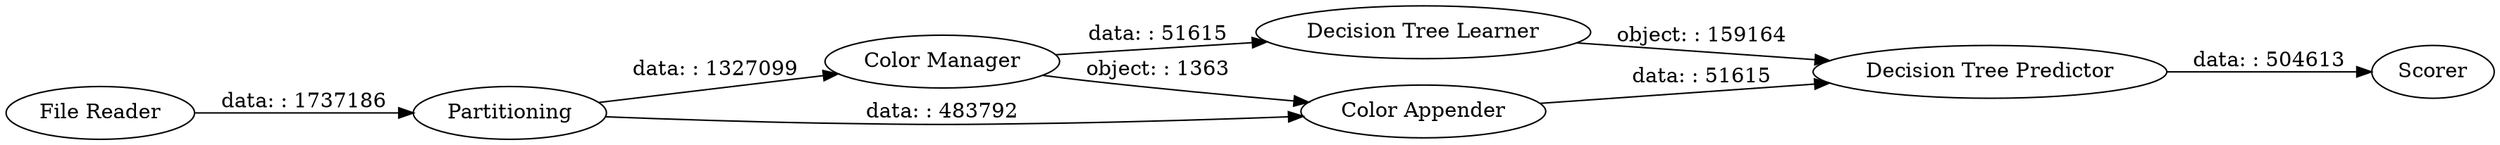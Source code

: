 digraph {
	"469494381306800414_1" [label="File Reader"]
	"469494381306800414_4" [label="Decision Tree Learner"]
	"469494381306800414_5" [label="Decision Tree Predictor"]
	"469494381306800414_7" [label=Scorer]
	"469494381306800414_2" [label=Partitioning]
	"469494381306800414_3" [label="Color Manager"]
	"469494381306800414_6" [label="Color Appender"]
	"469494381306800414_2" -> "469494381306800414_6" [label="data: : 483792"]
	"469494381306800414_4" -> "469494381306800414_5" [label="object: : 159164"]
	"469494381306800414_3" -> "469494381306800414_6" [label="object: : 1363"]
	"469494381306800414_3" -> "469494381306800414_4" [label="data: : 51615"]
	"469494381306800414_5" -> "469494381306800414_7" [label="data: : 504613"]
	"469494381306800414_1" -> "469494381306800414_2" [label="data: : 1737186"]
	"469494381306800414_2" -> "469494381306800414_3" [label="data: : 1327099"]
	"469494381306800414_6" -> "469494381306800414_5" [label="data: : 51615"]
	rankdir=LR
}
